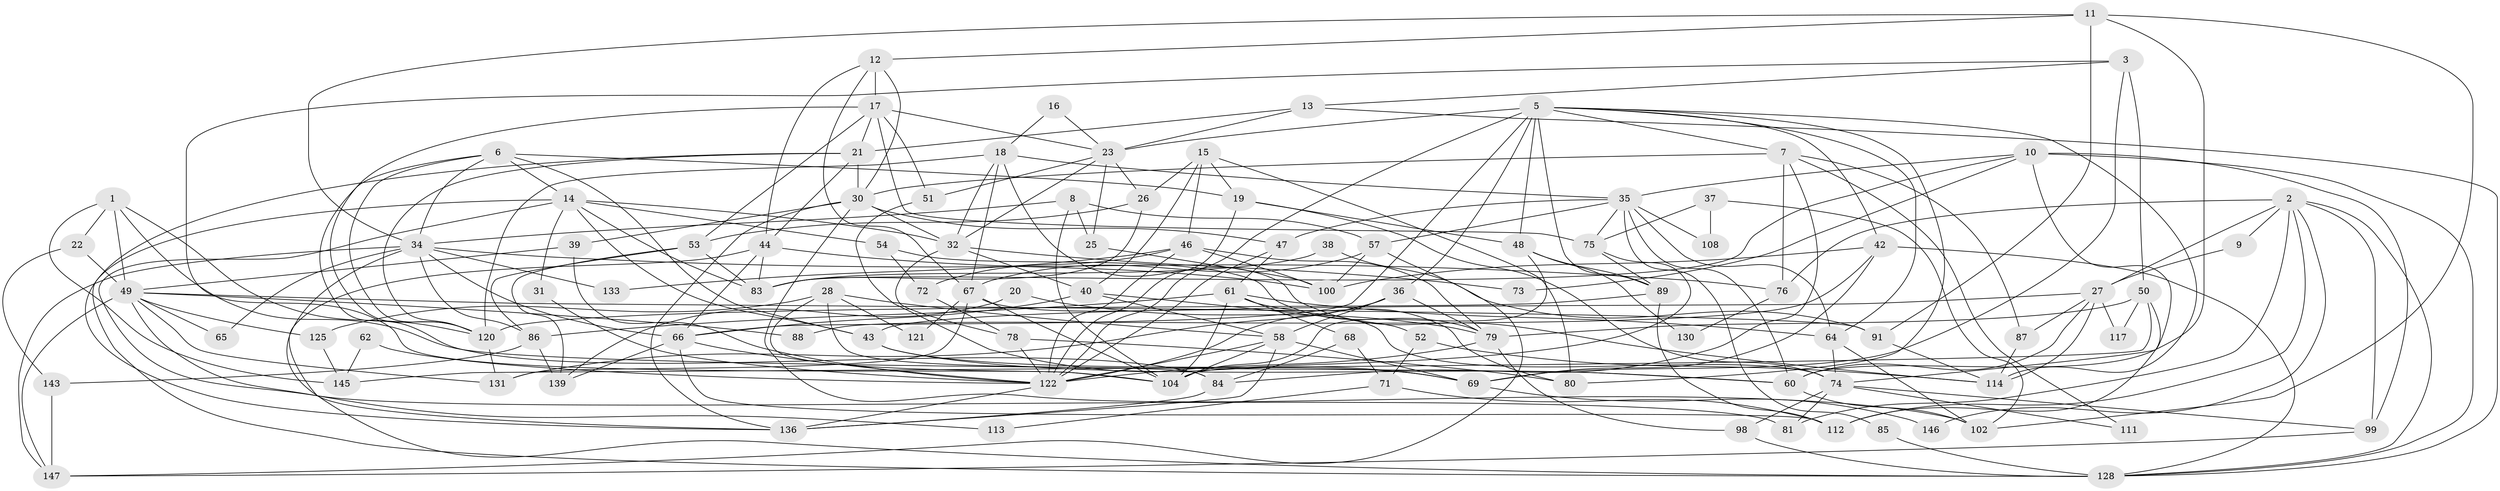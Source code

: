 // Generated by graph-tools (version 1.1) at 2025/52/02/27/25 19:52:04]
// undirected, 102 vertices, 246 edges
graph export_dot {
graph [start="1"]
  node [color=gray90,style=filled];
  1;
  2 [super="+4"];
  3;
  5 [super="+82"];
  6 [super="+55"];
  7 [super="+45"];
  8;
  9;
  10 [super="+41"];
  11 [super="+77"];
  12 [super="+103"];
  13 [super="+106"];
  14 [super="+24"];
  15 [super="+105"];
  16;
  17 [super="+59"];
  18 [super="+116"];
  19;
  20;
  21 [super="+29"];
  22;
  23 [super="+115"];
  25;
  26;
  27 [super="+97"];
  28 [super="+63"];
  30 [super="+33"];
  31;
  32 [super="+94"];
  34 [super="+93"];
  35 [super="+92"];
  36 [super="+95"];
  37;
  38;
  39;
  40 [super="+126"];
  42;
  43 [super="+107"];
  44 [super="+127"];
  46 [super="+140"];
  47;
  48;
  49 [super="+56"];
  50 [super="+96"];
  51;
  52;
  53;
  54;
  57 [super="+124"];
  58;
  60;
  61 [super="+134"];
  62;
  64 [super="+70"];
  65;
  66 [super="+109"];
  67 [super="+90"];
  68;
  69 [super="+129"];
  71;
  72;
  73;
  74 [super="+123"];
  75;
  76;
  78;
  79 [super="+110"];
  80;
  81;
  83 [super="+119"];
  84;
  85;
  86;
  87 [super="+101"];
  88;
  89 [super="+138"];
  91;
  98;
  99;
  100;
  102;
  104 [super="+135"];
  108;
  111;
  112;
  113;
  114 [super="+118"];
  117;
  120 [super="+137"];
  121;
  122 [super="+132"];
  125;
  128 [super="+144"];
  130;
  131;
  133;
  136 [super="+142"];
  139 [super="+141"];
  143;
  145;
  146;
  147;
  1 -- 60;
  1 -- 22;
  1 -- 49;
  1 -- 145;
  1 -- 120;
  2 -- 76;
  2 -- 99;
  2 -- 27;
  2 -- 128;
  2 -- 112;
  2 -- 81;
  2 -- 146;
  2 -- 9;
  3 -- 104;
  3 -- 13;
  3 -- 50;
  3 -- 69;
  5 -- 48;
  5 -- 23 [weight=2];
  5 -- 42;
  5 -- 64;
  5 -- 36;
  5 -- 80;
  5 -- 114;
  5 -- 89;
  5 -- 122;
  5 -- 66;
  5 -- 7;
  6 -- 19;
  6 -- 43;
  6 -- 34;
  6 -- 84;
  6 -- 14;
  6 -- 120;
  7 -- 76;
  7 -- 30;
  7 -- 84;
  7 -- 111;
  7 -- 87;
  8 -- 57;
  8 -- 25;
  8 -- 34;
  8 -- 104;
  9 -- 27 [weight=2];
  10 -- 99;
  10 -- 128;
  10 -- 73;
  10 -- 35;
  10 -- 74;
  10 -- 83;
  11 -- 60;
  11 -- 102;
  11 -- 91;
  11 -- 34;
  11 -- 12;
  12 -- 67;
  12 -- 17;
  12 -- 44;
  12 -- 30;
  13 -- 23;
  13 -- 21;
  13 -- 128;
  14 -- 128;
  14 -- 32;
  14 -- 81;
  14 -- 83;
  14 -- 54;
  14 -- 31;
  14 -- 43;
  15 -- 40;
  15 -- 19;
  15 -- 26;
  15 -- 80;
  15 -- 46;
  16 -- 23;
  16 -- 18;
  17 -- 53;
  17 -- 21;
  17 -- 51;
  17 -- 75;
  17 -- 23;
  17 -- 120;
  18 -- 35;
  18 -- 67;
  18 -- 114;
  18 -- 120;
  18 -- 32;
  19 -- 48;
  19 -- 74;
  19 -- 122;
  20 -- 139;
  20 -- 79;
  21 -- 136;
  21 -- 30;
  21 -- 120;
  21 -- 44;
  22 -- 49;
  22 -- 143;
  23 -- 26;
  23 -- 32;
  23 -- 51;
  23 -- 25;
  25 -- 100;
  26 -- 53;
  26 -- 83;
  27 -- 117;
  27 -- 114;
  27 -- 60;
  27 -- 43;
  27 -- 87;
  28 -- 125;
  28 -- 121;
  28 -- 58;
  28 -- 84;
  28 -- 104;
  30 -- 39;
  30 -- 102;
  30 -- 47;
  30 -- 136;
  30 -- 32;
  31 -- 122;
  32 -- 40;
  32 -- 73;
  32 -- 78;
  34 -- 86;
  34 -- 66;
  34 -- 76;
  34 -- 65;
  34 -- 147;
  34 -- 133;
  34 -- 136;
  35 -- 47;
  35 -- 57;
  35 -- 60;
  35 -- 64;
  35 -- 75;
  35 -- 108;
  35 -- 85;
  36 -- 79;
  36 -- 58;
  36 -- 131;
  36 -- 122;
  37 -- 102;
  37 -- 75;
  37 -- 108;
  38 -- 83;
  38 -- 91;
  39 -- 49;
  39 -- 122;
  40 -- 58;
  40 -- 52;
  40 -- 66;
  42 -- 88;
  42 -- 100;
  42 -- 128;
  42 -- 69;
  43 -- 60;
  43 -- 69;
  44 -- 100;
  44 -- 128;
  44 -- 83;
  44 -- 66;
  46 -- 79;
  46 -- 133;
  46 -- 72;
  46 -- 122;
  46 -- 100;
  47 -- 122;
  47 -- 61;
  48 -- 130;
  48 -- 89;
  48 -- 104;
  49 -- 131;
  49 -- 65;
  49 -- 88;
  49 -- 113;
  49 -- 147;
  49 -- 91;
  49 -- 125;
  50 -- 112;
  50 -- 117;
  50 -- 79;
  50 -- 145;
  51 -- 69;
  52 -- 114;
  52 -- 71;
  53 -- 86;
  53 -- 83;
  53 -- 139;
  54 -- 72;
  54 -- 79;
  57 -- 100;
  57 -- 147;
  57 -- 67;
  58 -- 104;
  58 -- 69;
  58 -- 136;
  58 -- 122;
  60 -- 102;
  61 -- 80;
  61 -- 64;
  61 -- 104;
  61 -- 68;
  61 -- 86;
  62 -- 145;
  62 -- 122;
  64 -- 102;
  64 -- 74;
  66 -- 112;
  66 -- 139;
  66 -- 122;
  67 -- 131;
  67 -- 121;
  67 -- 74;
  67 -- 104;
  68 -- 84;
  68 -- 71;
  69 -- 146;
  71 -- 112;
  71 -- 113;
  72 -- 78;
  74 -- 81;
  74 -- 98;
  74 -- 99;
  74 -- 111;
  75 -- 89;
  75 -- 104;
  76 -- 130;
  78 -- 80;
  78 -- 122;
  79 -- 122;
  79 -- 98;
  84 -- 136;
  85 -- 128;
  86 -- 143;
  86 -- 139;
  87 -- 114;
  89 -- 120;
  89 -- 112;
  91 -- 114;
  98 -- 128;
  99 -- 147;
  120 -- 131;
  122 -- 136;
  125 -- 145;
  143 -- 147;
}

